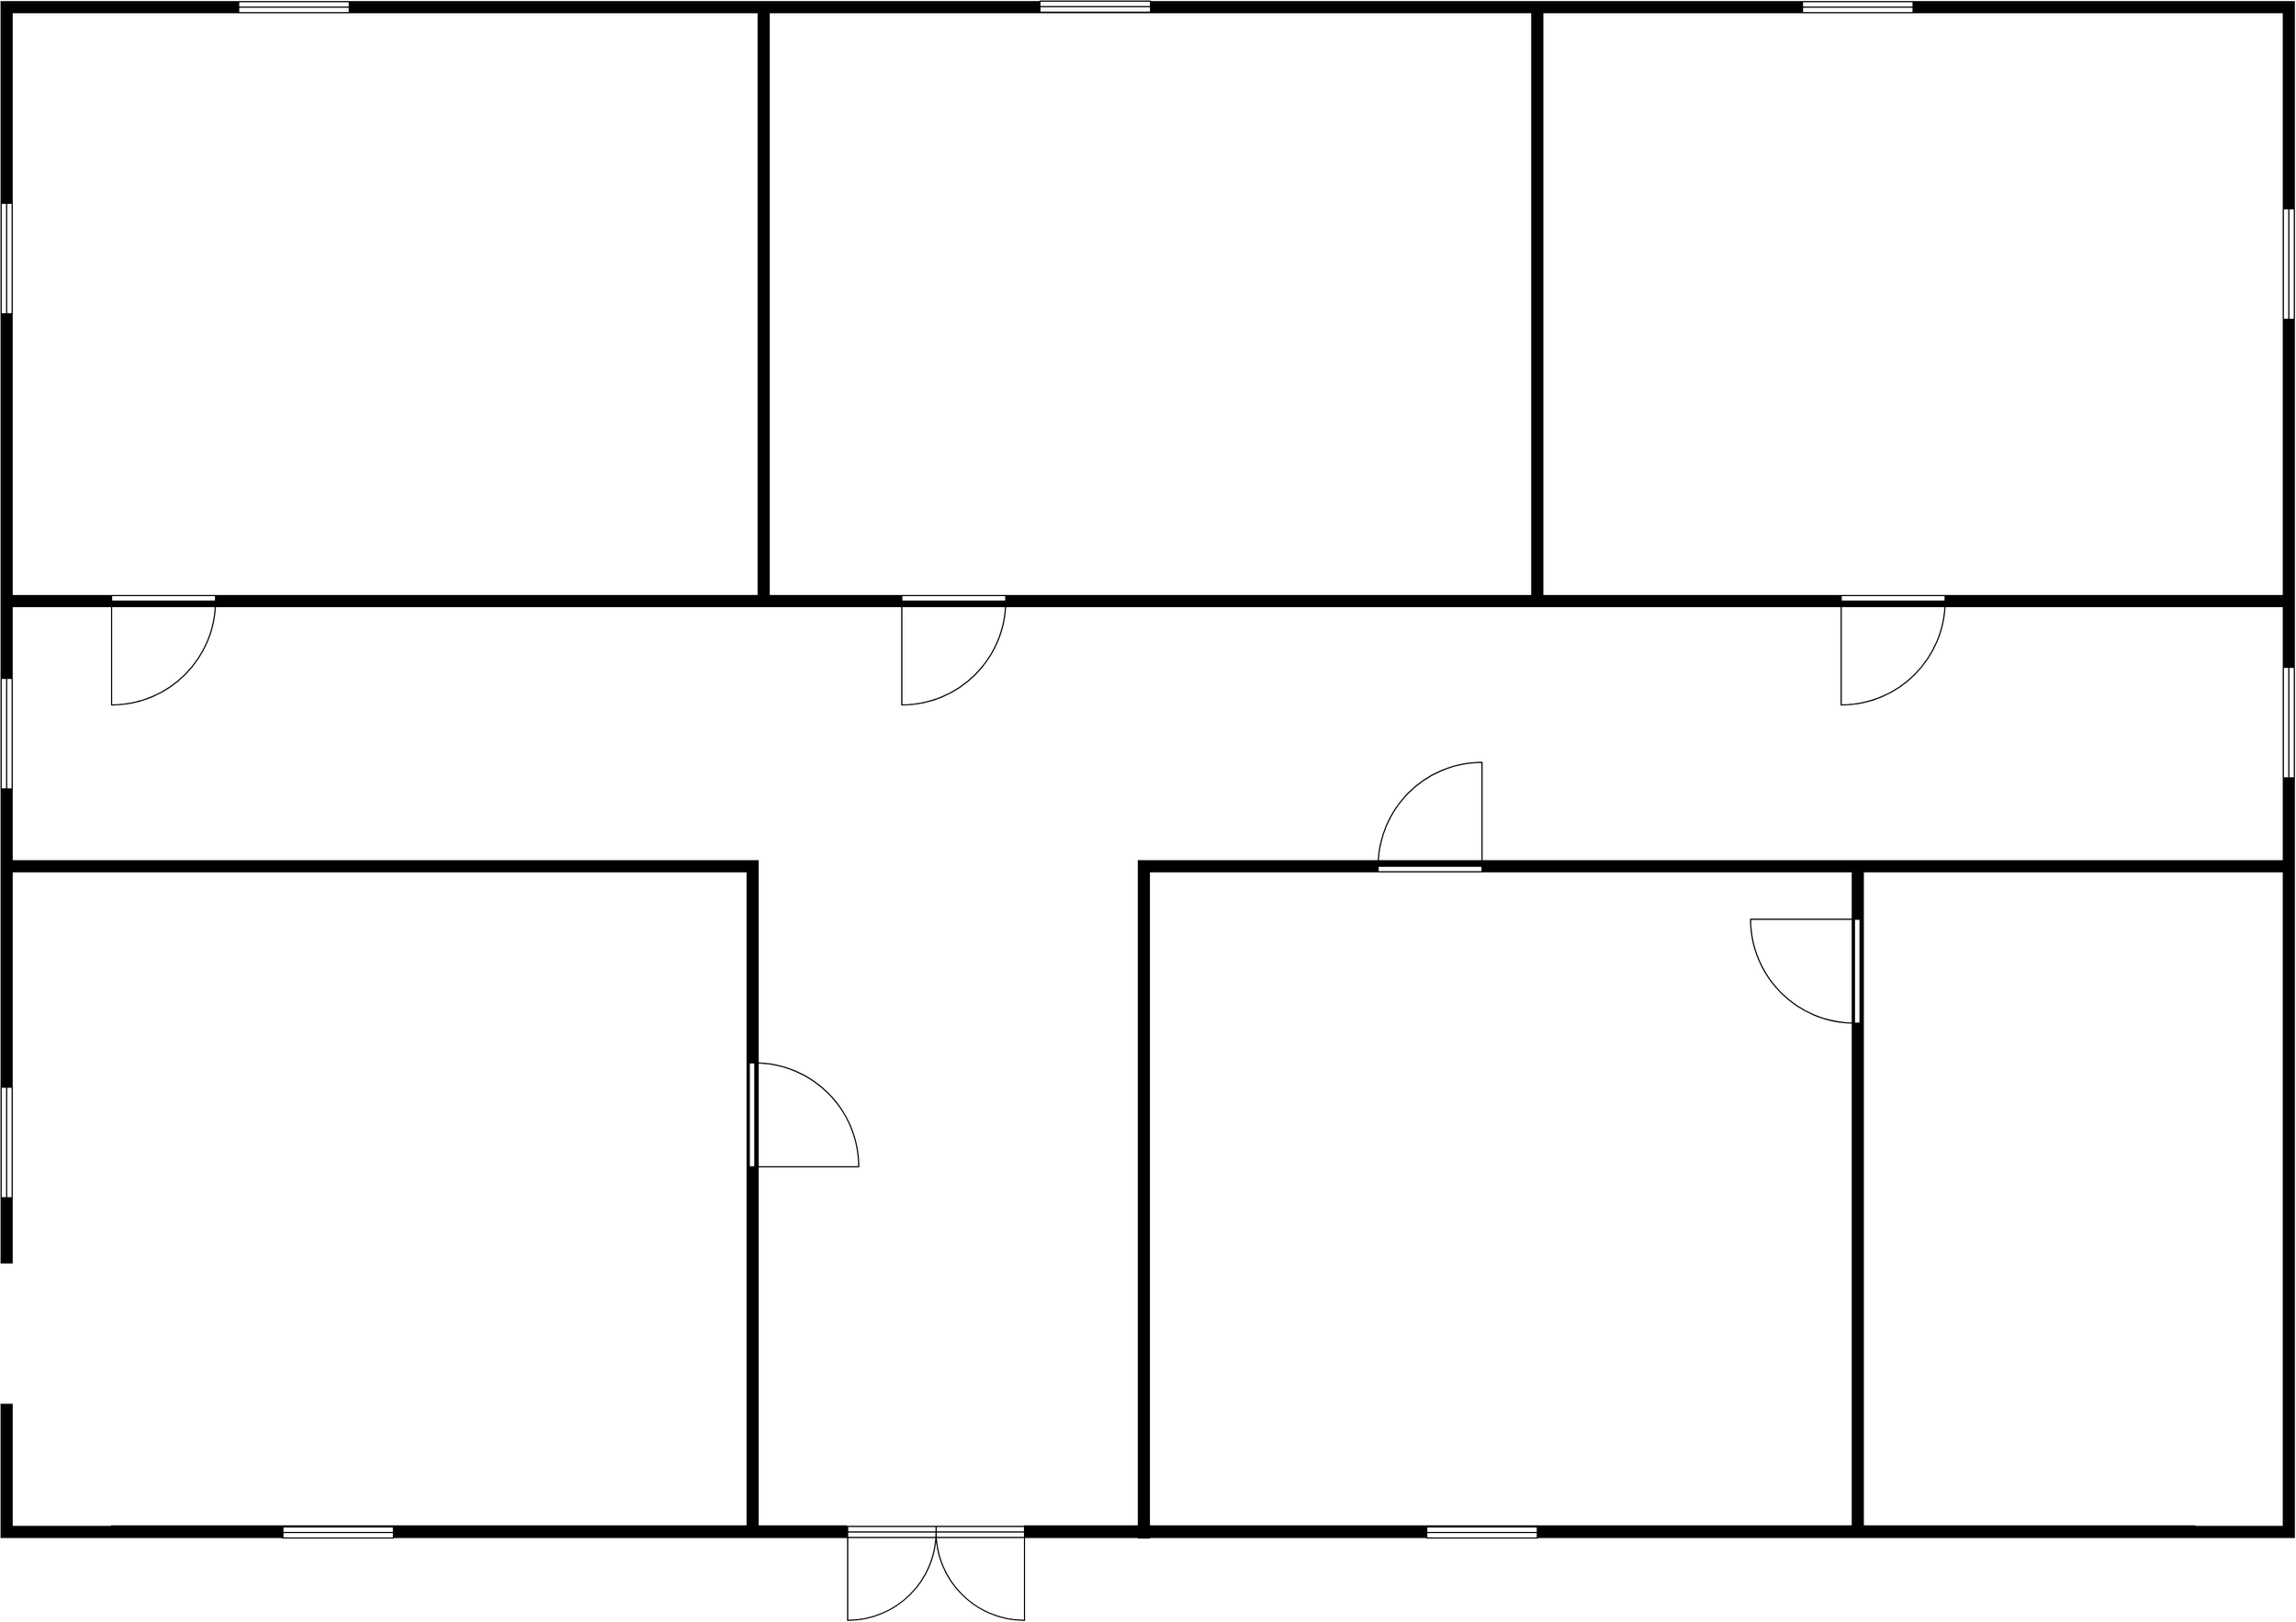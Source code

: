 <mxfile version="10.6.0" type="device"><diagram name="Page-1" id="bfe91b75-5d2c-26a0-9c1d-138518896778"><mxGraphModel dx="4585" dy="2023" grid="1" gridSize="10" guides="1" tooltips="1" connect="1" arrows="1" fold="1" page="1" pageScale="1" pageWidth="1100" pageHeight="850" background="#ffffff" math="0" shadow="0"><root><mxCell id="0"/><mxCell id="1" parent="0"/><mxCell id="UolyBS1ir_sdDlDn9KbX-2" value="" style="rounded=0;whiteSpace=wrap;html=1;movable=0;resizable=0;rotatable=0;deletable=0;editable=0;connectable=0;" vertex="1" parent="1"><mxGeometry x="-1030" y="122.5" width="2070" height="1390" as="geometry"/></mxCell><mxCell id="UolyBS1ir_sdDlDn9KbX-4" value="" style="verticalLabelPosition=bottom;html=1;verticalAlign=top;align=center;shape=mxgraph.floorplan.doorDouble;aspect=fixed;" vertex="1" parent="1"><mxGeometry x="-269" y="1502.5" width="160" height="85" as="geometry"/></mxCell><mxCell id="UolyBS1ir_sdDlDn9KbX-6" value="" style="verticalLabelPosition=bottom;html=1;verticalAlign=top;align=center;shape=mxgraph.floorplan.wall;fillColor=#000000;direction=south;" vertex="1" parent="1"><mxGeometry x="-1035" y="122.5" width="10" height="1390" as="geometry"/></mxCell><mxCell id="UolyBS1ir_sdDlDn9KbX-7" value="" style="verticalLabelPosition=bottom;html=1;verticalAlign=top;align=center;shape=mxgraph.floorplan.wallCorner;fillColor=#000000;movable=0;resizable=0;rotatable=0;deletable=0;editable=0;connectable=0;" vertex="1" parent="1"><mxGeometry x="-1035" y="122.5" width="100" height="100" as="geometry"/></mxCell><mxCell id="UolyBS1ir_sdDlDn9KbX-8" value="" style="verticalLabelPosition=bottom;html=1;verticalAlign=top;align=center;shape=mxgraph.floorplan.wall;fillColor=#000000;movable=0;resizable=0;rotatable=0;deletable=0;editable=0;connectable=0;" vertex="1" parent="1"><mxGeometry x="-960" y="122.5" width="1990" height="10" as="geometry"/></mxCell><mxCell id="UolyBS1ir_sdDlDn9KbX-9" value="" style="verticalLabelPosition=bottom;html=1;verticalAlign=top;align=center;shape=mxgraph.floorplan.wallCorner;fillColor=#000000;direction=south;movable=0;resizable=0;rotatable=0;deletable=0;editable=0;connectable=0;" vertex="1" parent="1"><mxGeometry x="940" y="122.5" width="100" height="100" as="geometry"/></mxCell><mxCell id="UolyBS1ir_sdDlDn9KbX-10" value="" style="verticalLabelPosition=bottom;html=1;verticalAlign=top;align=center;shape=mxgraph.floorplan.wall;fillColor=#000000;direction=south;" vertex="1" parent="1"><mxGeometry x="1030" y="182.5" width="10" height="1320" as="geometry"/></mxCell><mxCell id="UolyBS1ir_sdDlDn9KbX-11" value="" style="verticalLabelPosition=bottom;html=1;verticalAlign=top;align=center;shape=mxgraph.floorplan.wallCorner;fillColor=#000000;direction=north;movable=0;resizable=0;rotatable=0;deletable=0;editable=0;connectable=0;" vertex="1" parent="1"><mxGeometry x="-1035" y="1412.5" width="100" height="100" as="geometry"/></mxCell><mxCell id="UolyBS1ir_sdDlDn9KbX-12" value="" style="verticalLabelPosition=bottom;html=1;verticalAlign=top;align=center;shape=mxgraph.floorplan.wallCorner;fillColor=#000000;direction=west;movable=0;resizable=0;rotatable=0;deletable=0;editable=0;connectable=0;" vertex="1" parent="1"><mxGeometry x="940" y="1412.5" width="100" height="100" as="geometry"/></mxCell><mxCell id="UolyBS1ir_sdDlDn9KbX-16" value="" style="verticalLabelPosition=bottom;html=1;verticalAlign=top;align=center;shape=mxgraph.floorplan.wall;fillColor=#000000;" vertex="1" parent="1"><mxGeometry x="-935" y="1502" width="665" height="10" as="geometry"/></mxCell><mxCell id="UolyBS1ir_sdDlDn9KbX-17" value="" style="verticalLabelPosition=bottom;html=1;verticalAlign=top;align=center;shape=mxgraph.floorplan.wall;fillColor=#000000;" vertex="1" parent="1"><mxGeometry x="-109" y="1502" width="1059" height="10" as="geometry"/></mxCell><mxCell id="UolyBS1ir_sdDlDn9KbX-18" value="" style="verticalLabelPosition=bottom;html=1;verticalAlign=top;align=center;shape=mxgraph.floorplan.wall;fillColor=#000000;direction=south;" vertex="1" parent="1"><mxGeometry x="-360" y="900" width="10" height="612" as="geometry"/></mxCell><mxCell id="UolyBS1ir_sdDlDn9KbX-19" value="" style="verticalLabelPosition=bottom;html=1;verticalAlign=top;align=center;shape=mxgraph.floorplan.wall;fillColor=#000000;" vertex="1" parent="1"><mxGeometry x="-1030" y="900" width="675" height="10" as="geometry"/></mxCell><mxCell id="UolyBS1ir_sdDlDn9KbX-21" value="" style="verticalLabelPosition=bottom;html=1;verticalAlign=top;align=center;shape=mxgraph.floorplan.wall;fillColor=#000000;direction=south;" vertex="1" parent="1"><mxGeometry x="-6" y="900" width="10" height="613" as="geometry"/></mxCell><mxCell id="UolyBS1ir_sdDlDn9KbX-23" value="" style="verticalLabelPosition=bottom;html=1;verticalAlign=top;align=center;shape=mxgraph.floorplan.wall;fillColor=#000000;" vertex="1" parent="1"><mxGeometry x="5" y="900" width="1025" height="10" as="geometry"/></mxCell><mxCell id="UolyBS1ir_sdDlDn9KbX-24" value="" style="verticalLabelPosition=bottom;html=1;verticalAlign=top;align=center;shape=mxgraph.floorplan.wall;fillColor=#000000;" vertex="1" parent="1"><mxGeometry x="-1035" y="660" width="2075" height="10" as="geometry"/></mxCell><mxCell id="UolyBS1ir_sdDlDn9KbX-25" value="" style="verticalLabelPosition=bottom;html=1;verticalAlign=top;align=center;shape=mxgraph.floorplan.wall;fillColor=#000000;direction=south;" vertex="1" parent="1"><mxGeometry x="-350" y="130" width="10" height="540" as="geometry"/></mxCell><mxCell id="UolyBS1ir_sdDlDn9KbX-27" value="" style="verticalLabelPosition=bottom;html=1;verticalAlign=top;align=center;shape=mxgraph.floorplan.wall;fillColor=#000000;direction=south;" vertex="1" parent="1"><mxGeometry x="350" y="127.5" width="10" height="540" as="geometry"/></mxCell><mxCell id="UolyBS1ir_sdDlDn9KbX-28" value="" style="verticalLabelPosition=bottom;html=1;verticalAlign=top;align=center;shape=mxgraph.floorplan.wall;fillColor=#000000;direction=south;" vertex="1" parent="1"><mxGeometry x="640" y="910" width="10" height="600" as="geometry"/></mxCell><mxCell id="UolyBS1ir_sdDlDn9KbX-29" value="" style="verticalLabelPosition=bottom;html=1;verticalAlign=top;align=center;shape=mxgraph.floorplan.window;fillColor=#ffffff;rotation=90;" vertex="1" parent="1"><mxGeometry x="-1080" y="780" width="100" height="10" as="geometry"/></mxCell><mxCell id="UolyBS1ir_sdDlDn9KbX-30" value="" style="verticalLabelPosition=bottom;html=1;verticalAlign=top;align=center;shape=mxgraph.floorplan.window;fillColor=#ffffff;rotation=90;" vertex="1" parent="1"><mxGeometry x="985" y="770" width="100" height="10" as="geometry"/></mxCell><mxCell id="UolyBS1ir_sdDlDn9KbX-33" value="" style="verticalLabelPosition=bottom;html=1;verticalAlign=top;align=center;shape=mxgraph.floorplan.window;fillColor=#ffffff;" vertex="1" parent="1"><mxGeometry x="-780" y="1503" width="100" height="10" as="geometry"/></mxCell><mxCell id="UolyBS1ir_sdDlDn9KbX-34" value="" style="verticalLabelPosition=bottom;html=1;verticalAlign=top;align=center;shape=mxgraph.floorplan.window;fillColor=#ffffff;" vertex="1" parent="1"><mxGeometry x="255" y="1503" width="100" height="10" as="geometry"/></mxCell><mxCell id="UolyBS1ir_sdDlDn9KbX-35" value="" style="verticalLabelPosition=bottom;html=1;verticalAlign=top;align=center;shape=mxgraph.floorplan.window;fillColor=#ffffff;rotation=90;" vertex="1" parent="1"><mxGeometry x="-1080" y="1150" width="100" height="10" as="geometry"/></mxCell><mxCell id="UolyBS1ir_sdDlDn9KbX-36" value="" style="verticalLabelPosition=bottom;html=1;verticalAlign=top;align=center;shape=mxgraph.floorplan.window;fillColor=#ffffff;" vertex="1" parent="1"><mxGeometry x="-820" y="122.5" width="100" height="10" as="geometry"/></mxCell><mxCell id="UolyBS1ir_sdDlDn9KbX-37" value="" style="verticalLabelPosition=bottom;html=1;verticalAlign=top;align=center;shape=mxgraph.floorplan.window;fillColor=#ffffff;" vertex="1" parent="1"><mxGeometry x="-95" y="122" width="100" height="10" as="geometry"/></mxCell><mxCell id="UolyBS1ir_sdDlDn9KbX-38" value="" style="verticalLabelPosition=bottom;html=1;verticalAlign=top;align=center;shape=mxgraph.floorplan.window;fillColor=#ffffff;" vertex="1" parent="1"><mxGeometry x="595" y="122.5" width="100" height="10" as="geometry"/></mxCell><mxCell id="UolyBS1ir_sdDlDn9KbX-39" value="" style="verticalLabelPosition=bottom;html=1;verticalAlign=top;align=center;shape=mxgraph.floorplan.window;fillColor=#ffffff;rotation=90;" vertex="1" parent="1"><mxGeometry x="-1080" y="350" width="100" height="10" as="geometry"/></mxCell><mxCell id="UolyBS1ir_sdDlDn9KbX-40" value="" style="verticalLabelPosition=bottom;html=1;verticalAlign=top;align=center;shape=mxgraph.floorplan.window;fillColor=#ffffff;rotation=90;" vertex="1" parent="1"><mxGeometry x="985" y="355" width="100" height="10" as="geometry"/></mxCell><mxCell id="UolyBS1ir_sdDlDn9KbX-41" value="" style="verticalLabelPosition=bottom;html=1;verticalAlign=top;align=center;shape=mxgraph.floorplan.doorLeft;aspect=fixed;" vertex="1" parent="1"><mxGeometry x="-935" y="660" width="94" height="100" as="geometry"/></mxCell><mxCell id="UolyBS1ir_sdDlDn9KbX-42" value="" style="verticalLabelPosition=bottom;html=1;verticalAlign=top;align=center;shape=mxgraph.floorplan.doorLeft;aspect=fixed;" vertex="1" parent="1"><mxGeometry x="-220" y="660" width="94" height="100" as="geometry"/></mxCell><mxCell id="UolyBS1ir_sdDlDn9KbX-43" value="" style="verticalLabelPosition=bottom;html=1;verticalAlign=top;align=center;shape=mxgraph.floorplan.doorLeft;aspect=fixed;" vertex="1" parent="1"><mxGeometry x="630" y="660" width="94" height="100" as="geometry"/></mxCell><mxCell id="UolyBS1ir_sdDlDn9KbX-44" value="" style="verticalLabelPosition=bottom;html=1;verticalAlign=top;align=center;shape=mxgraph.floorplan.doorLeft;aspect=fixed;rotation=-90;" vertex="1" parent="1"><mxGeometry x="-355" y="1080" width="94" height="100" as="geometry"/></mxCell><mxCell id="UolyBS1ir_sdDlDn9KbX-45" value="" style="verticalLabelPosition=bottom;html=1;verticalAlign=top;align=center;shape=mxgraph.floorplan.doorLeft;aspect=fixed;rotation=180;" vertex="1" parent="1"><mxGeometry x="211" y="810" width="94" height="100" as="geometry"/></mxCell><mxCell id="UolyBS1ir_sdDlDn9KbX-46" value="" style="verticalLabelPosition=bottom;html=1;verticalAlign=top;align=center;shape=mxgraph.floorplan.doorLeft;aspect=fixed;rotation=90;" vertex="1" parent="1"><mxGeometry x="550" y="950" width="94" height="100" as="geometry"/></mxCell></root></mxGraphModel></diagram></mxfile>